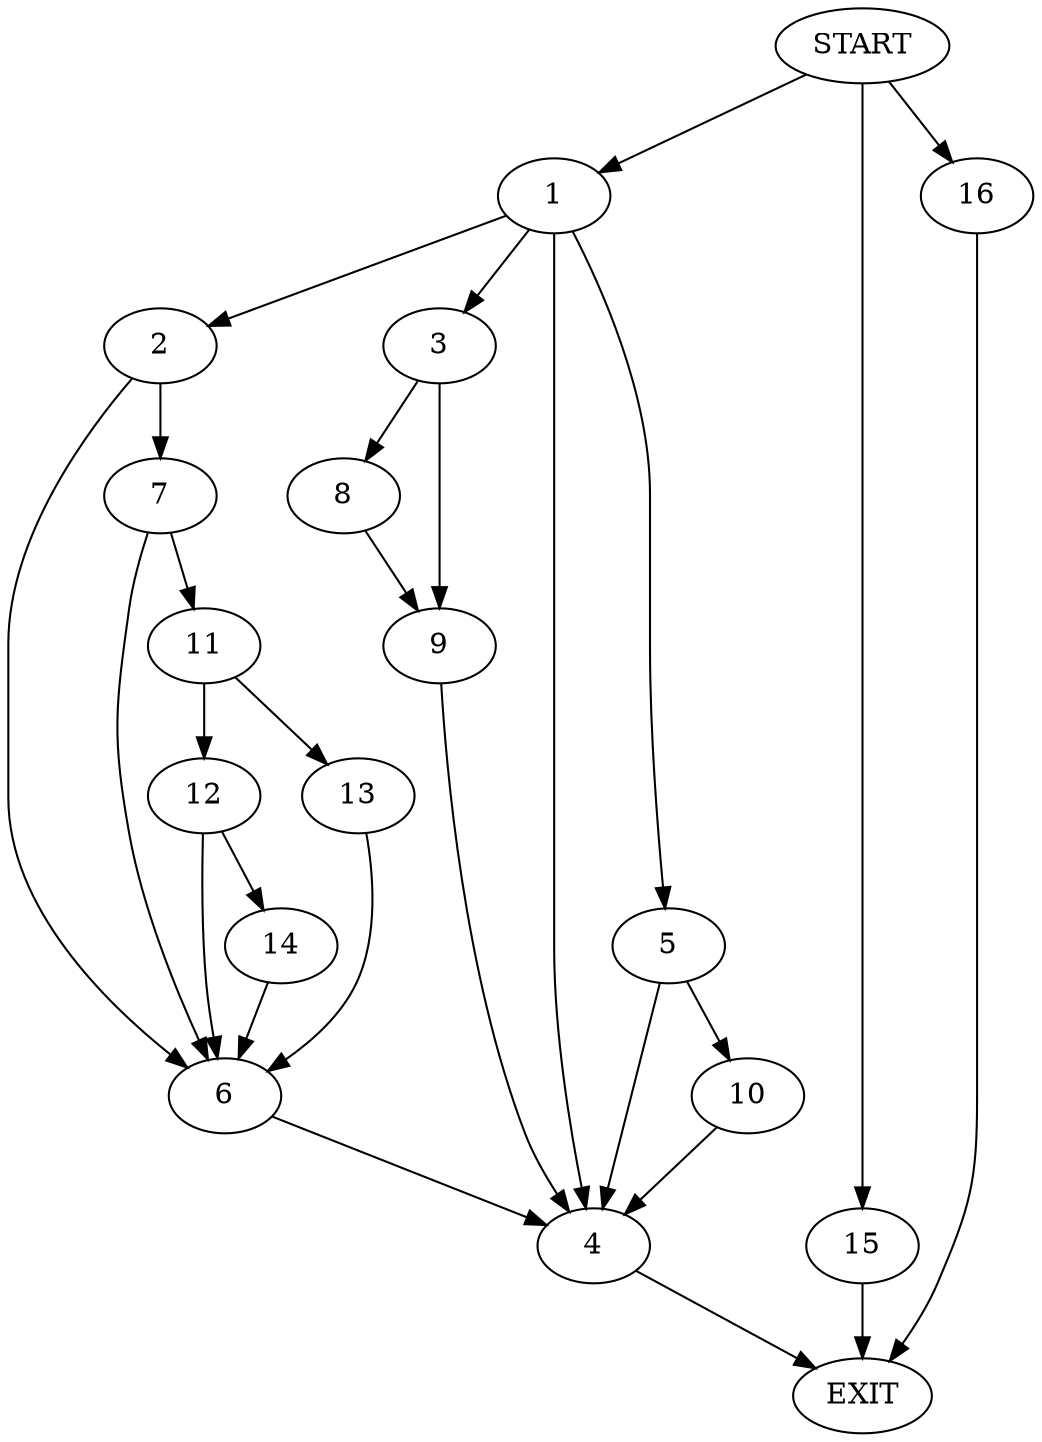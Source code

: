 digraph {
0 [label="START"]
17 [label="EXIT"]
0 -> 1
1 -> 2
1 -> 3
1 -> 4
1 -> 5
2 -> 6
2 -> 7
3 -> 8
3 -> 9
5 -> 4
5 -> 10
4 -> 17
6 -> 4
7 -> 11
7 -> 6
11 -> 12
11 -> 13
13 -> 6
12 -> 6
12 -> 14
14 -> 6
0 -> 15
15 -> 17
10 -> 4
9 -> 4
8 -> 9
0 -> 16
16 -> 17
}
